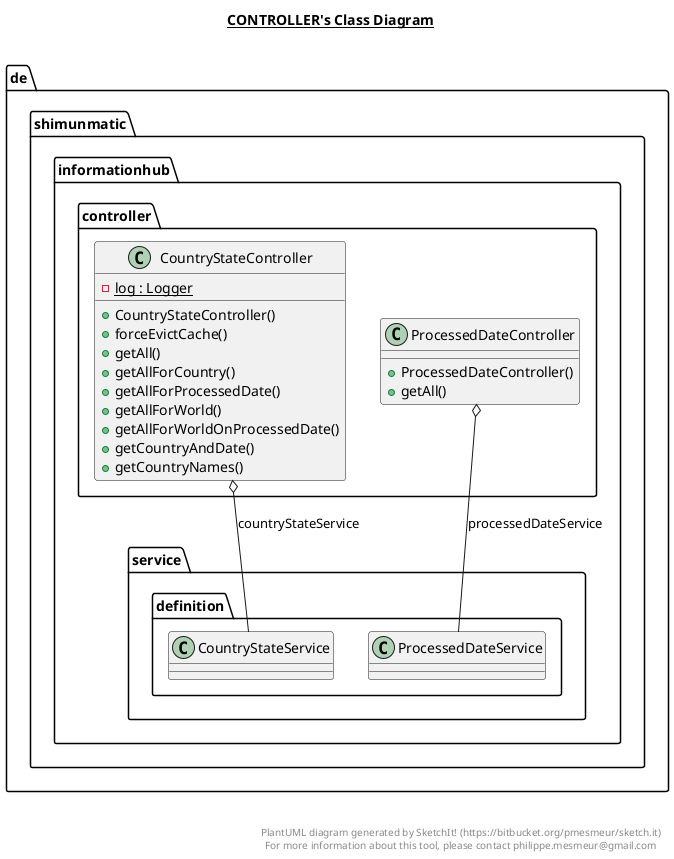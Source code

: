 @startuml

title __CONTROLLER's Class Diagram__\n

  namespace de.shimunmatic.informationhub {
    namespace controller {
      class de.shimunmatic.informationhub.controller.CountryStateController {
          {static} - log : Logger
          + CountryStateController()
          + forceEvictCache()
          + getAll()
          + getAllForCountry()
          + getAllForProcessedDate()
          + getAllForWorld()
          + getAllForWorldOnProcessedDate()
          + getCountryAndDate()
          + getCountryNames()
      }
    }
  }
  

  namespace de.shimunmatic.informationhub {
    namespace controller {
      class de.shimunmatic.informationhub.controller.ProcessedDateController {
          + ProcessedDateController()
          + getAll()
      }
    }
  }
  

  de.shimunmatic.informationhub.controller.CountryStateController o-- de.shimunmatic.informationhub.service.definition.CountryStateService : countryStateService
  de.shimunmatic.informationhub.controller.ProcessedDateController o-- de.shimunmatic.informationhub.service.definition.ProcessedDateService : processedDateService


right footer


PlantUML diagram generated by SketchIt! (https://bitbucket.org/pmesmeur/sketch.it)
For more information about this tool, please contact philippe.mesmeur@gmail.com
endfooter

@enduml
